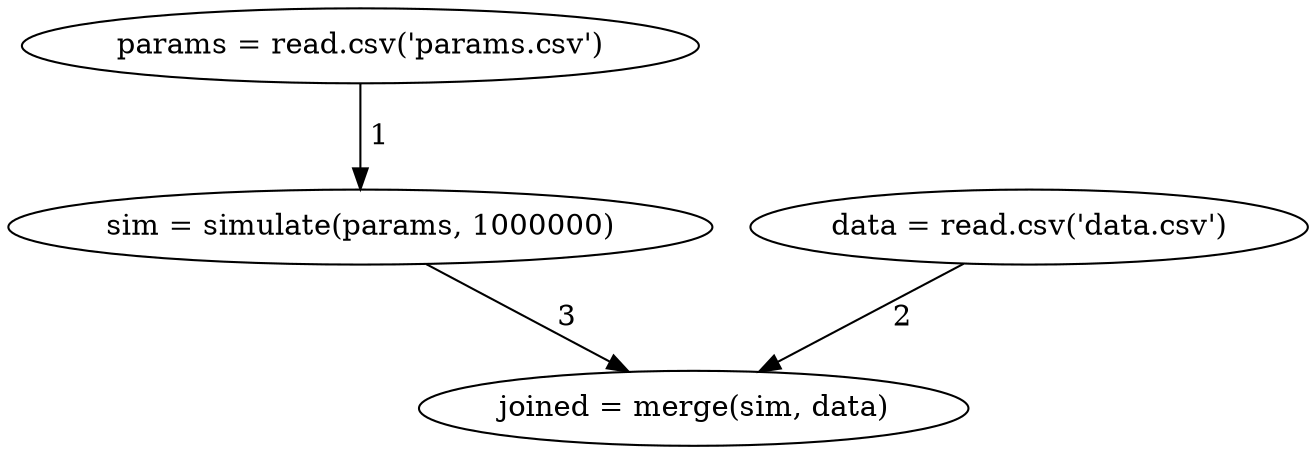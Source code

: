 digraph G {
#rankdir = LR;

L1[label = "params = read.csv('params.csv')"];
L2[label = "data = read.csv('data.csv')"];
L3[label = "sim = simulate(params, 1000000)"];
L4[label = "joined = merge(sim, data)"];

L1 -> L3 [label = " 1"];
L2 -> L4 [label = " 2"];
L3 -> L4 [label = " 3"];
}
